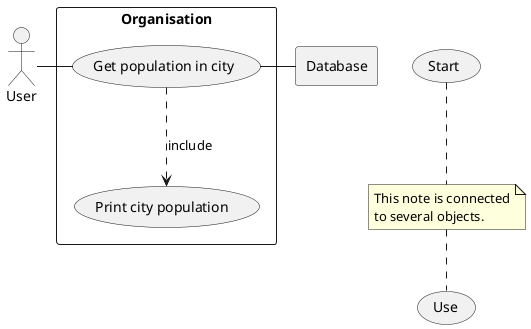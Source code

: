 @startuml



rectangle Database

rectangle "Organisation" {
    usecase UC1 as "Get population in city"

    usecase UCa as "Print city population "
}
    User - UC1
    UC1 ..> UCa : include
    UC1 - Database


note "This note is connected\nto several objects." as N2
(Start) .. N2
N2 .. (Use)
@enduml